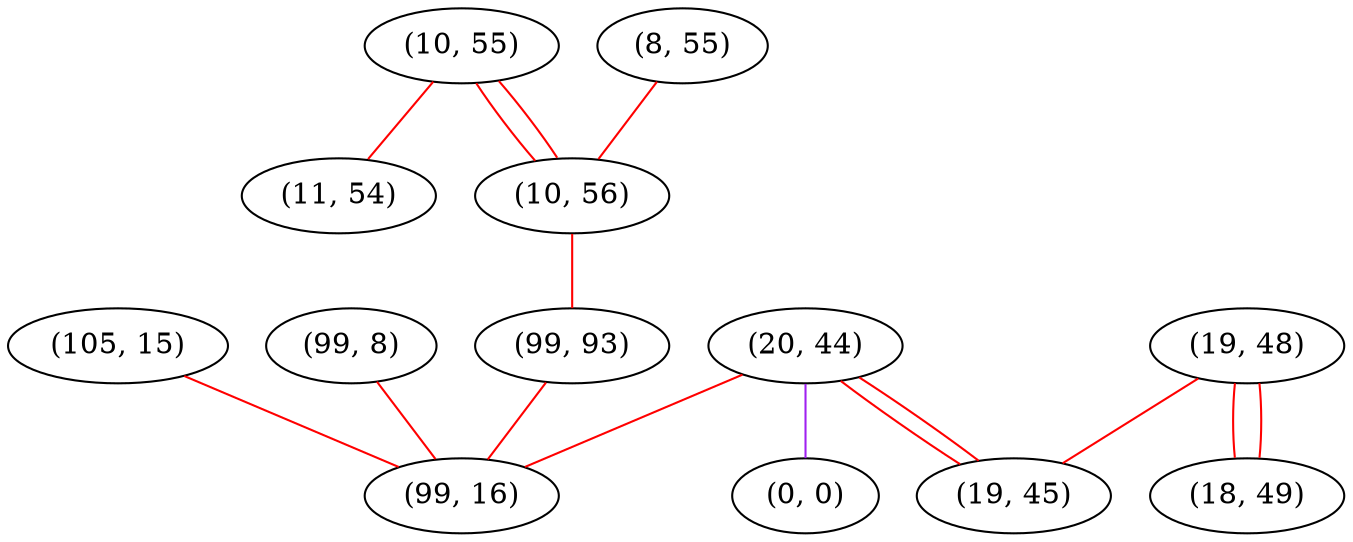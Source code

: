 graph "" {
"(20, 44)";
"(10, 55)";
"(8, 55)";
"(105, 15)";
"(19, 48)";
"(19, 45)";
"(11, 54)";
"(99, 8)";
"(10, 56)";
"(0, 0)";
"(18, 49)";
"(99, 93)";
"(99, 16)";
"(20, 44)" -- "(99, 16)"  [color=red, key=0, weight=1];
"(20, 44)" -- "(0, 0)"  [color=purple, key=0, weight=4];
"(20, 44)" -- "(19, 45)"  [color=red, key=0, weight=1];
"(20, 44)" -- "(19, 45)"  [color=red, key=1, weight=1];
"(10, 55)" -- "(10, 56)"  [color=red, key=0, weight=1];
"(10, 55)" -- "(10, 56)"  [color=red, key=1, weight=1];
"(10, 55)" -- "(11, 54)"  [color=red, key=0, weight=1];
"(8, 55)" -- "(10, 56)"  [color=red, key=0, weight=1];
"(105, 15)" -- "(99, 16)"  [color=red, key=0, weight=1];
"(19, 48)" -- "(18, 49)"  [color=red, key=0, weight=1];
"(19, 48)" -- "(18, 49)"  [color=red, key=1, weight=1];
"(19, 48)" -- "(19, 45)"  [color=red, key=0, weight=1];
"(99, 8)" -- "(99, 16)"  [color=red, key=0, weight=1];
"(10, 56)" -- "(99, 93)"  [color=red, key=0, weight=1];
"(99, 93)" -- "(99, 16)"  [color=red, key=0, weight=1];
}
